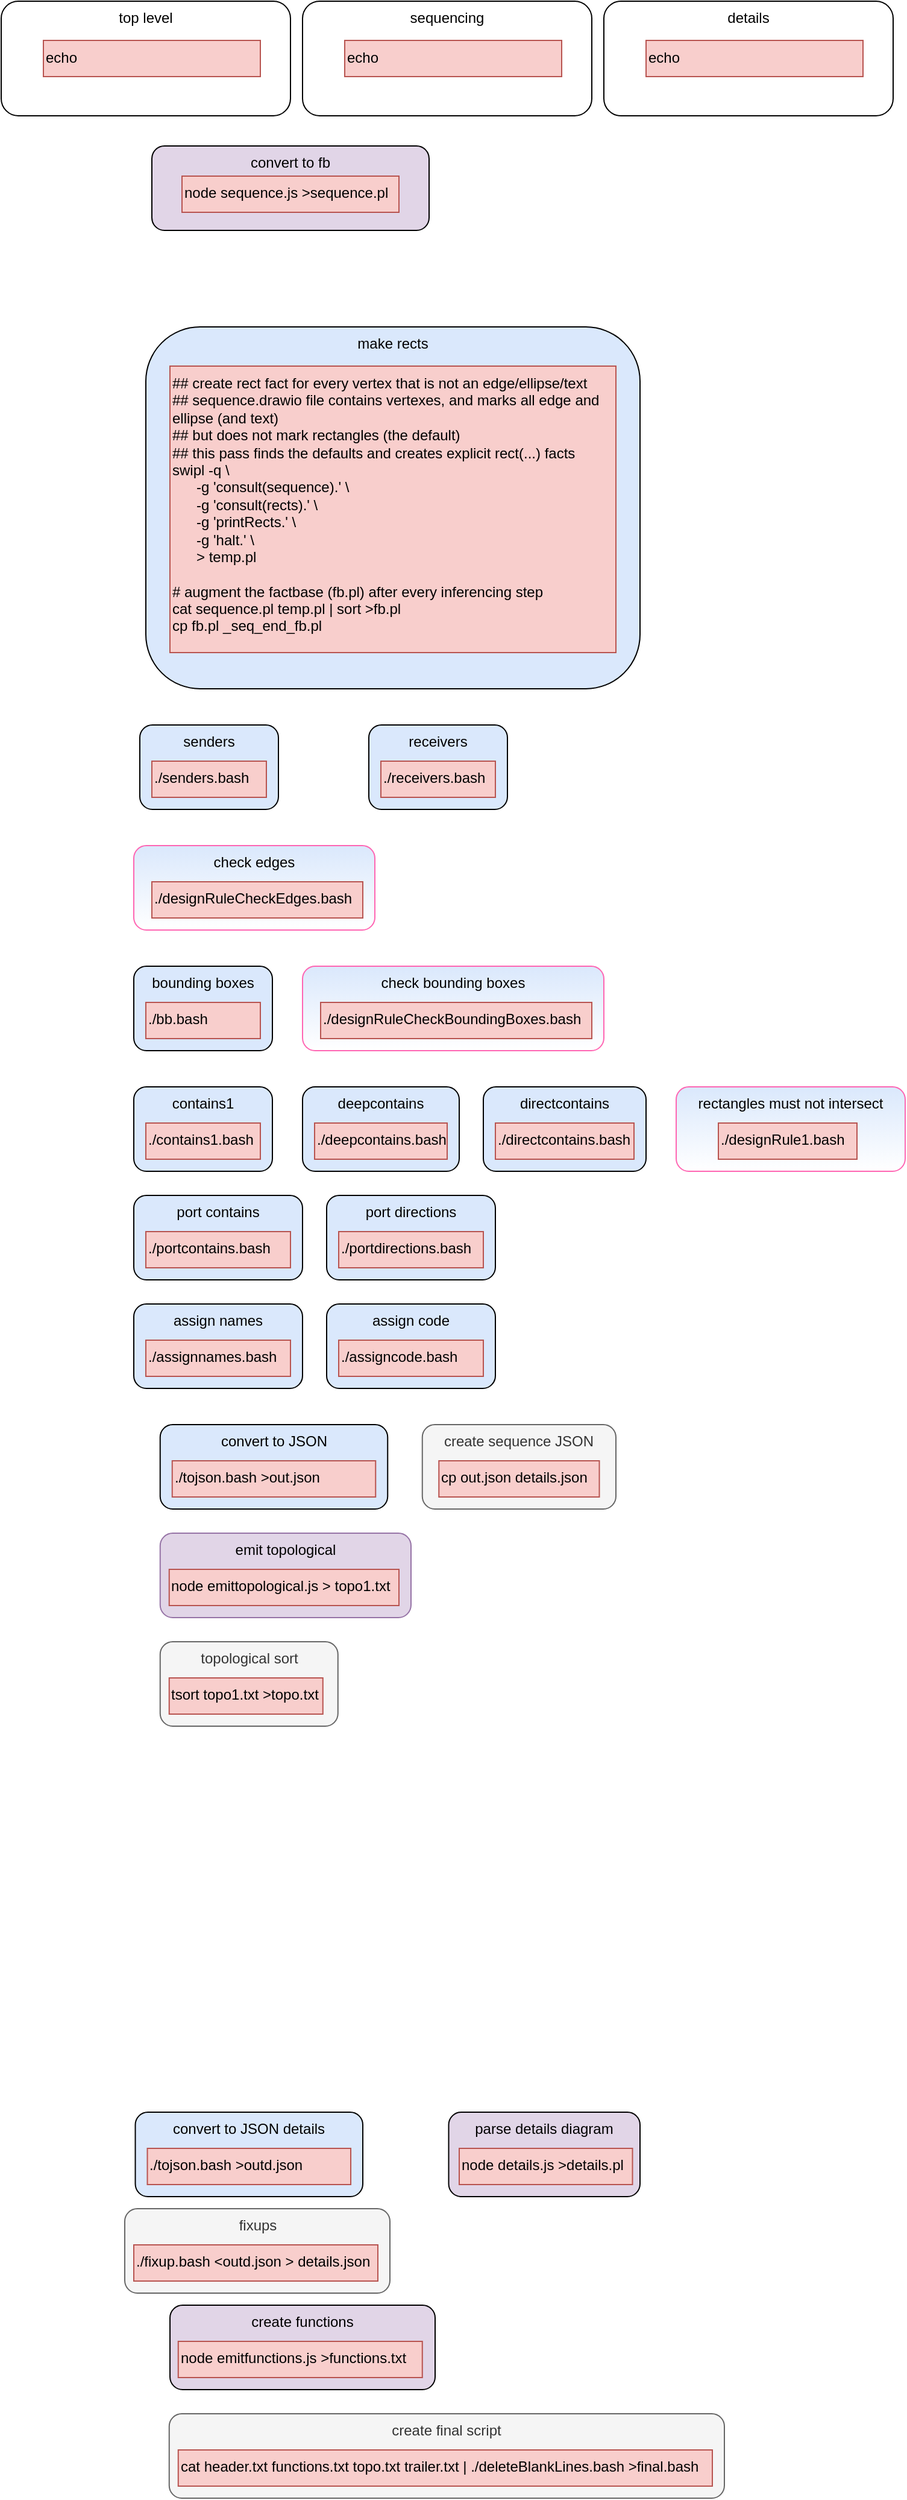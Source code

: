 <mxfile version="14.6.13" type="device"><diagram id="4-544yzEc4u4IAjOFwbp" name="Details"><mxGraphModel dx="771" dy="642" grid="1" gridSize="10" guides="1" tooltips="1" connect="1" arrows="1" fold="1" page="1" pageScale="1" pageWidth="1100" pageHeight="850" math="0" shadow="0"><root><mxCell id="0"/><mxCell id="1" parent="0"/><mxCell id="_wFc3T_6mIXk_bJiMWSq-108" value="convert to fb" style="rounded=1;whiteSpace=wrap;html=1;fillColor=#e1d5e7;verticalAlign=top;" parent="1" vertex="1"><mxGeometry x="195" y="130" width="230" height="70" as="geometry"/></mxCell><mxCell id="wUit2jLumQ3GsS1o_KCx-2" value="&lt;div&gt;&lt;div&gt;&lt;div&gt;node sequence.js &amp;gt;sequence.pl&lt;/div&gt;&lt;/div&gt;&lt;/div&gt;&lt;div&gt;&lt;br&gt;&lt;/div&gt;" style="rounded=0;whiteSpace=wrap;html=1;align=left;fillColor=#f8cecc;strokeColor=#b85450;verticalAlign=top;" parent="1" vertex="1"><mxGeometry x="220" y="155" width="180" height="30" as="geometry"/></mxCell><mxCell id="_wFc3T_6mIXk_bJiMWSq-2" value="top level" style="rounded=1;whiteSpace=wrap;html=1;verticalAlign=top;" parent="1" vertex="1"><mxGeometry x="70" y="10" width="240" height="95" as="geometry"/></mxCell><mxCell id="_wFc3T_6mIXk_bJiMWSq-109" value="make rects" style="rounded=1;whiteSpace=wrap;html=1;fillColor=#dae8fc;verticalAlign=top;" parent="1" vertex="1"><mxGeometry x="190" y="280" width="410" height="300" as="geometry"/></mxCell><mxCell id="_wFc3T_6mIXk_bJiMWSq-110" value="check edges" style="rounded=1;whiteSpace=wrap;html=1;verticalAlign=top;fillColor=#dae8fc;gradientColor=#ffffff;strokeColor=#FF66B3;" parent="1" vertex="1"><mxGeometry x="180" y="710" width="200" height="70" as="geometry"/></mxCell><mxCell id="_wFc3T_6mIXk_bJiMWSq-117" value="senders" style="rounded=1;whiteSpace=wrap;html=1;fillColor=#dae8fc;verticalAlign=top;" parent="1" vertex="1"><mxGeometry x="185" y="610" width="115" height="70" as="geometry"/></mxCell><mxCell id="_wFc3T_6mIXk_bJiMWSq-162" value="emit topological" style="rounded=1;whiteSpace=wrap;html=1;fillColor=#e1d5e7;verticalAlign=top;strokeColor=#9673a6;" parent="1" vertex="1"><mxGeometry x="201.88" y="1280" width="208.12" height="70" as="geometry"/></mxCell><mxCell id="_wFc3T_6mIXk_bJiMWSq-165" value="topological sort" style="rounded=1;whiteSpace=wrap;html=1;fillColor=#f5f5f5;verticalAlign=top;strokeColor=#666666;fontColor=#333333;" parent="1" vertex="1"><mxGeometry x="201.88" y="1370" width="147.5" height="70" as="geometry"/></mxCell><mxCell id="_wFc3T_6mIXk_bJiMWSq-166" value="&lt;div&gt;&lt;div&gt;&lt;div&gt;## create rect fact for every vertex that is not an edge/ellipse/text&lt;/div&gt;&lt;div&gt;## sequence.drawio file contains vertexes, and marks all edge and ellipse (and text)&lt;/div&gt;&lt;div&gt;## but does not mark rectangles (the default)&lt;/div&gt;&lt;div&gt;## this pass finds the defaults and creates explicit rect(...) facts&lt;/div&gt;&lt;div&gt;swipl -q \&lt;/div&gt;&lt;div&gt;&amp;nbsp; &amp;nbsp; &amp;nbsp; -g 'consult(sequence).' \&lt;/div&gt;&lt;div&gt;&amp;nbsp; &amp;nbsp; &amp;nbsp; -g 'consult(rects).' \&lt;/div&gt;&lt;div&gt;&amp;nbsp; &amp;nbsp; &amp;nbsp; -g 'printRects.' \&lt;/div&gt;&lt;div&gt;&amp;nbsp; &amp;nbsp; &amp;nbsp; -g 'halt.' \&lt;/div&gt;&lt;div&gt;&amp;nbsp; &amp;nbsp; &amp;nbsp; &amp;gt; temp.pl&lt;/div&gt;&lt;div&gt;&lt;br&gt;&lt;/div&gt;&lt;div&gt;# augment the factbase (fb.pl) after every inferencing step&lt;/div&gt;&lt;div&gt;cat sequence.pl temp.pl | sort &amp;gt;fb.pl&lt;/div&gt;&lt;div&gt;cp fb.pl _seq_end_fb.pl&lt;/div&gt;&lt;/div&gt;&lt;/div&gt;" style="rounded=0;whiteSpace=wrap;html=1;align=left;fillColor=#f8cecc;strokeColor=#b85450;verticalAlign=top;" parent="1" vertex="1"><mxGeometry x="210" y="312.5" width="370" height="237.5" as="geometry"/></mxCell><mxCell id="_wFc3T_6mIXk_bJiMWSq-170" value="&lt;div&gt;&lt;div&gt;&lt;div&gt;./senders.bash&lt;/div&gt;&lt;/div&gt;&lt;/div&gt;" style="rounded=0;whiteSpace=wrap;html=1;align=left;fillColor=#f8cecc;strokeColor=#b85450;verticalAlign=top;" parent="1" vertex="1"><mxGeometry x="195" y="640" width="95" height="30" as="geometry"/></mxCell><mxCell id="_wFc3T_6mIXk_bJiMWSq-175" value="receivers" style="rounded=1;whiteSpace=wrap;html=1;fillColor=#dae8fc;verticalAlign=top;" parent="1" vertex="1"><mxGeometry x="375" y="610" width="115" height="70" as="geometry"/></mxCell><mxCell id="_wFc3T_6mIXk_bJiMWSq-176" value="&lt;div&gt;&lt;div&gt;&lt;div&gt;./receivers.bash&lt;/div&gt;&lt;/div&gt;&lt;/div&gt;" style="rounded=0;whiteSpace=wrap;html=1;align=left;fillColor=#f8cecc;strokeColor=#b85450;verticalAlign=top;" parent="1" vertex="1"><mxGeometry x="385" y="640" width="95" height="30" as="geometry"/></mxCell><mxCell id="_wFc3T_6mIXk_bJiMWSq-177" value="&lt;div&gt;&lt;div&gt;&lt;div&gt;./designRuleCheckEdges.bash&lt;/div&gt;&lt;/div&gt;&lt;/div&gt;" style="rounded=0;whiteSpace=wrap;html=1;align=left;fillColor=#f8cecc;strokeColor=#b85450;verticalAlign=top;" parent="1" vertex="1"><mxGeometry x="195" y="740" width="175" height="30" as="geometry"/></mxCell><mxCell id="_wFc3T_6mIXk_bJiMWSq-178" value="bounding boxes" style="rounded=1;whiteSpace=wrap;html=1;fillColor=#dae8fc;verticalAlign=top;" parent="1" vertex="1"><mxGeometry x="180" y="810" width="115" height="70" as="geometry"/></mxCell><mxCell id="_wFc3T_6mIXk_bJiMWSq-179" value="&lt;div&gt;&lt;div&gt;&lt;div&gt;./bb.bash&lt;/div&gt;&lt;/div&gt;&lt;/div&gt;" style="rounded=0;whiteSpace=wrap;html=1;align=left;fillColor=#f8cecc;strokeColor=#b85450;verticalAlign=top;" parent="1" vertex="1"><mxGeometry x="190" y="840" width="95" height="30" as="geometry"/></mxCell><mxCell id="_wFc3T_6mIXk_bJiMWSq-180" value="check bounding boxes" style="rounded=1;whiteSpace=wrap;html=1;verticalAlign=top;fillColor=#dae8fc;gradientColor=#ffffff;strokeColor=#FF66B3;" parent="1" vertex="1"><mxGeometry x="320" y="810" width="250" height="70" as="geometry"/></mxCell><mxCell id="_wFc3T_6mIXk_bJiMWSq-181" value="&lt;div&gt;&lt;div&gt;&lt;div&gt;./designRuleCheckBoundingBoxes.bash&lt;/div&gt;&lt;/div&gt;&lt;/div&gt;" style="rounded=0;whiteSpace=wrap;html=1;align=left;fillColor=#f8cecc;strokeColor=#b85450;verticalAlign=top;" parent="1" vertex="1"><mxGeometry x="335" y="840" width="225" height="30" as="geometry"/></mxCell><mxCell id="_wFc3T_6mIXk_bJiMWSq-182" value="contains1" style="rounded=1;whiteSpace=wrap;html=1;fillColor=#dae8fc;verticalAlign=top;" parent="1" vertex="1"><mxGeometry x="180" y="910" width="115" height="70" as="geometry"/></mxCell><mxCell id="_wFc3T_6mIXk_bJiMWSq-183" value="&lt;div&gt;&lt;div&gt;&lt;div&gt;./contains1.bash&lt;/div&gt;&lt;/div&gt;&lt;/div&gt;" style="rounded=0;whiteSpace=wrap;html=1;align=left;fillColor=#f8cecc;strokeColor=#b85450;verticalAlign=top;" parent="1" vertex="1"><mxGeometry x="190" y="940" width="95" height="30" as="geometry"/></mxCell><mxCell id="_wFc3T_6mIXk_bJiMWSq-184" value="rectangles must not intersect" style="rounded=1;whiteSpace=wrap;html=1;verticalAlign=top;fillColor=#dae8fc;gradientColor=#ffffff;strokeColor=#FF66B3;" parent="1" vertex="1"><mxGeometry x="630" y="910" width="190" height="70" as="geometry"/></mxCell><mxCell id="_wFc3T_6mIXk_bJiMWSq-185" value="&lt;div&gt;&lt;div&gt;&lt;div&gt;./designRule1.bash&lt;/div&gt;&lt;/div&gt;&lt;/div&gt;" style="rounded=0;whiteSpace=wrap;html=1;align=left;fillColor=#f8cecc;strokeColor=#b85450;verticalAlign=top;" parent="1" vertex="1"><mxGeometry x="665" y="940" width="115" height="30" as="geometry"/></mxCell><mxCell id="_wFc3T_6mIXk_bJiMWSq-186" value="deepcontains" style="rounded=1;whiteSpace=wrap;html=1;fillColor=#dae8fc;verticalAlign=top;" parent="1" vertex="1"><mxGeometry x="320" y="910" width="130" height="70" as="geometry"/></mxCell><mxCell id="_wFc3T_6mIXk_bJiMWSq-187" value="&lt;div&gt;&lt;div&gt;&lt;div&gt;./deepcontains.bash&lt;/div&gt;&lt;/div&gt;&lt;/div&gt;" style="rounded=0;whiteSpace=wrap;html=1;align=left;fillColor=#f8cecc;strokeColor=#b85450;verticalAlign=top;" parent="1" vertex="1"><mxGeometry x="330" y="940" width="110" height="30" as="geometry"/></mxCell><mxCell id="_wFc3T_6mIXk_bJiMWSq-188" value="directcontains" style="rounded=1;whiteSpace=wrap;html=1;fillColor=#dae8fc;verticalAlign=top;" parent="1" vertex="1"><mxGeometry x="470" y="910" width="135" height="70" as="geometry"/></mxCell><mxCell id="_wFc3T_6mIXk_bJiMWSq-189" value="&lt;div&gt;&lt;div&gt;&lt;div&gt;./directcontains.bash&lt;/div&gt;&lt;/div&gt;&lt;/div&gt;" style="rounded=0;whiteSpace=wrap;html=1;align=left;fillColor=#f8cecc;strokeColor=#b85450;verticalAlign=top;" parent="1" vertex="1"><mxGeometry x="480" y="940" width="115" height="30" as="geometry"/></mxCell><mxCell id="_wFc3T_6mIXk_bJiMWSq-190" value="port contains" style="rounded=1;whiteSpace=wrap;html=1;fillColor=#dae8fc;verticalAlign=top;" parent="1" vertex="1"><mxGeometry x="180" y="1000" width="140" height="70" as="geometry"/></mxCell><mxCell id="_wFc3T_6mIXk_bJiMWSq-191" value="&lt;div&gt;&lt;div&gt;&lt;div&gt;./portcontains.bash&lt;/div&gt;&lt;/div&gt;&lt;/div&gt;" style="rounded=0;whiteSpace=wrap;html=1;align=left;fillColor=#f8cecc;strokeColor=#b85450;verticalAlign=top;" parent="1" vertex="1"><mxGeometry x="190" y="1030" width="120" height="30" as="geometry"/></mxCell><mxCell id="_wFc3T_6mIXk_bJiMWSq-192" value="port directions" style="rounded=1;whiteSpace=wrap;html=1;fillColor=#dae8fc;verticalAlign=top;" parent="1" vertex="1"><mxGeometry x="340" y="1000" width="140" height="70" as="geometry"/></mxCell><mxCell id="_wFc3T_6mIXk_bJiMWSq-193" value="&lt;div&gt;&lt;div&gt;&lt;div&gt;./portdirections.bash&lt;/div&gt;&lt;/div&gt;&lt;/div&gt;" style="rounded=0;whiteSpace=wrap;html=1;align=left;fillColor=#f8cecc;strokeColor=#b85450;verticalAlign=top;" parent="1" vertex="1"><mxGeometry x="350" y="1030" width="120" height="30" as="geometry"/></mxCell><mxCell id="_wFc3T_6mIXk_bJiMWSq-194" value="assign names" style="rounded=1;whiteSpace=wrap;html=1;fillColor=#dae8fc;verticalAlign=top;" parent="1" vertex="1"><mxGeometry x="180" y="1090" width="140" height="70" as="geometry"/></mxCell><mxCell id="_wFc3T_6mIXk_bJiMWSq-195" value="&lt;div&gt;&lt;div&gt;&lt;div&gt;./assignnames.bash&lt;/div&gt;&lt;/div&gt;&lt;/div&gt;" style="rounded=0;whiteSpace=wrap;html=1;align=left;fillColor=#f8cecc;strokeColor=#b85450;verticalAlign=top;" parent="1" vertex="1"><mxGeometry x="190" y="1120" width="120" height="30" as="geometry"/></mxCell><mxCell id="_wFc3T_6mIXk_bJiMWSq-196" value="assign code" style="rounded=1;whiteSpace=wrap;html=1;fillColor=#dae8fc;verticalAlign=top;" parent="1" vertex="1"><mxGeometry x="340" y="1090" width="140" height="70" as="geometry"/></mxCell><mxCell id="_wFc3T_6mIXk_bJiMWSq-197" value="&lt;div&gt;&lt;div&gt;&lt;div&gt;./assigncode.bash&lt;/div&gt;&lt;/div&gt;&lt;/div&gt;" style="rounded=0;whiteSpace=wrap;html=1;align=left;fillColor=#f8cecc;strokeColor=#b85450;verticalAlign=top;" parent="1" vertex="1"><mxGeometry x="350" y="1120" width="120" height="30" as="geometry"/></mxCell><mxCell id="_wFc3T_6mIXk_bJiMWSq-198" value="&lt;div&gt;&lt;div&gt;&lt;div&gt;node emittopological.js &amp;gt; topo1.txt&lt;/div&gt;&lt;/div&gt;&lt;/div&gt;" style="rounded=0;whiteSpace=wrap;html=1;align=left;fillColor=#f8cecc;strokeColor=#b85450;verticalAlign=top;" parent="1" vertex="1"><mxGeometry x="209.38" y="1310" width="190.62" height="30" as="geometry"/></mxCell><mxCell id="_wFc3T_6mIXk_bJiMWSq-199" value="&lt;div&gt;&lt;div&gt;&lt;div&gt;tsort topo1.txt &amp;gt;topo.txt&lt;/div&gt;&lt;/div&gt;&lt;/div&gt;" style="rounded=0;whiteSpace=wrap;html=1;align=left;fillColor=#f8cecc;strokeColor=#b85450;verticalAlign=top;" parent="1" vertex="1"><mxGeometry x="209.38" y="1400" width="127.5" height="30" as="geometry"/></mxCell><mxCell id="sSM_JX0mulCN_Ow4Au_2-1" value="&lt;div&gt;&lt;div&gt;&lt;div&gt;echo&lt;/div&gt;&lt;/div&gt;&lt;/div&gt;" style="rounded=0;whiteSpace=wrap;html=1;align=left;fillColor=#f8cecc;strokeColor=#b85450;verticalAlign=top;" parent="1" vertex="1"><mxGeometry x="105" y="42.5" width="180" height="30" as="geometry"/></mxCell><mxCell id="n9iC99ZBq_eI4BmVI4RE-1" value="convert to JSON" style="rounded=1;whiteSpace=wrap;html=1;fillColor=#dae8fc;verticalAlign=top;" vertex="1" parent="1"><mxGeometry x="201.88" y="1190" width="188.75" height="70" as="geometry"/></mxCell><mxCell id="n9iC99ZBq_eI4BmVI4RE-2" value="&lt;div&gt;&lt;div&gt;&lt;div&gt;./tojson.bash &amp;gt;out.json&lt;/div&gt;&lt;/div&gt;&lt;/div&gt;" style="rounded=0;whiteSpace=wrap;html=1;align=left;fillColor=#f8cecc;strokeColor=#b85450;verticalAlign=top;" vertex="1" parent="1"><mxGeometry x="211.88" y="1220" width="168.75" height="30" as="geometry"/></mxCell><mxCell id="n9iC99ZBq_eI4BmVI4RE-5" value="sequencing" style="rounded=1;whiteSpace=wrap;html=1;verticalAlign=top;" vertex="1" parent="1"><mxGeometry x="320" y="10" width="240" height="95" as="geometry"/></mxCell><mxCell id="n9iC99ZBq_eI4BmVI4RE-6" value="&lt;div&gt;&lt;div&gt;&lt;div&gt;echo&lt;/div&gt;&lt;/div&gt;&lt;/div&gt;" style="rounded=0;whiteSpace=wrap;html=1;align=left;fillColor=#f8cecc;strokeColor=#b85450;verticalAlign=top;" vertex="1" parent="1"><mxGeometry x="355" y="42.5" width="180" height="30" as="geometry"/></mxCell><mxCell id="n9iC99ZBq_eI4BmVI4RE-7" value="details" style="rounded=1;whiteSpace=wrap;html=1;verticalAlign=top;" vertex="1" parent="1"><mxGeometry x="570" y="10" width="240" height="95" as="geometry"/></mxCell><mxCell id="n9iC99ZBq_eI4BmVI4RE-8" value="&lt;div&gt;&lt;div&gt;&lt;div&gt;echo&lt;/div&gt;&lt;/div&gt;&lt;/div&gt;" style="rounded=0;whiteSpace=wrap;html=1;align=left;fillColor=#f8cecc;strokeColor=#b85450;verticalAlign=top;" vertex="1" parent="1"><mxGeometry x="605" y="42.5" width="180" height="30" as="geometry"/></mxCell><mxCell id="n9iC99ZBq_eI4BmVI4RE-9" value="fixups" style="rounded=1;whiteSpace=wrap;html=1;fillColor=#f5f5f5;verticalAlign=top;strokeColor=#666666;fontColor=#333333;" vertex="1" parent="1"><mxGeometry x="172.5" y="1840" width="220" height="70" as="geometry"/></mxCell><mxCell id="n9iC99ZBq_eI4BmVI4RE-10" value="./fixup.bash &amp;lt;outd.json &amp;gt; details.json" style="rounded=0;whiteSpace=wrap;html=1;align=left;fillColor=#f8cecc;strokeColor=#b85450;verticalAlign=top;" vertex="1" parent="1"><mxGeometry x="180" y="1870" width="202.5" height="30" as="geometry"/></mxCell><mxCell id="n9iC99ZBq_eI4BmVI4RE-11" value="create sequence JSON" style="rounded=1;whiteSpace=wrap;html=1;fillColor=#f5f5f5;verticalAlign=top;strokeColor=#666666;fontColor=#333333;" vertex="1" parent="1"><mxGeometry x="419.38" y="1190" width="160.62" height="70" as="geometry"/></mxCell><mxCell id="n9iC99ZBq_eI4BmVI4RE-12" value="cp out.json details.json" style="rounded=0;whiteSpace=wrap;html=1;align=left;fillColor=#f8cecc;strokeColor=#b85450;verticalAlign=top;" vertex="1" parent="1"><mxGeometry x="433.13" y="1220" width="133.12" height="30" as="geometry"/></mxCell><mxCell id="n9iC99ZBq_eI4BmVI4RE-13" value="convert to JSON details" style="rounded=1;whiteSpace=wrap;html=1;fillColor=#dae8fc;verticalAlign=top;" vertex="1" parent="1"><mxGeometry x="181.26" y="1760" width="188.75" height="70" as="geometry"/></mxCell><mxCell id="n9iC99ZBq_eI4BmVI4RE-14" value="&lt;div&gt;&lt;div&gt;&lt;div&gt;./tojson.bash &amp;gt;outd.json&lt;/div&gt;&lt;/div&gt;&lt;/div&gt;" style="rounded=0;whiteSpace=wrap;html=1;align=left;fillColor=#f8cecc;strokeColor=#b85450;verticalAlign=top;" vertex="1" parent="1"><mxGeometry x="191.26" y="1790" width="168.75" height="30" as="geometry"/></mxCell><mxCell id="n9iC99ZBq_eI4BmVI4RE-18" value="create functions" style="rounded=1;whiteSpace=wrap;html=1;fillColor=#e1d5e7;verticalAlign=top;" vertex="1" parent="1"><mxGeometry x="210.03" y="1920" width="219.97" height="70" as="geometry"/></mxCell><mxCell id="n9iC99ZBq_eI4BmVI4RE-21" value="create final script" style="rounded=1;whiteSpace=wrap;html=1;fillColor=#f5f5f5;verticalAlign=top;strokeColor=#666666;fontColor=#333333;" vertex="1" parent="1"><mxGeometry x="209.38" y="2010" width="460.62" height="70" as="geometry"/></mxCell><mxCell id="n9iC99ZBq_eI4BmVI4RE-22" value="node emitfunctions.js &amp;gt;functions.txt" style="rounded=0;whiteSpace=wrap;html=1;align=left;fillColor=#f8cecc;strokeColor=#b85450;verticalAlign=top;" vertex="1" parent="1"><mxGeometry x="216.88" y="1950" width="202.5" height="30" as="geometry"/></mxCell><mxCell id="n9iC99ZBq_eI4BmVI4RE-23" value="&lt;div&gt;cat header.txt functions.txt topo.txt trailer.txt | ./deleteBlankLines.bash &amp;gt;final.bash&lt;/div&gt;" style="rounded=0;whiteSpace=wrap;html=1;align=left;fillColor=#f8cecc;strokeColor=#b85450;verticalAlign=top;" vertex="1" parent="1"><mxGeometry x="216.88" y="2040" width="443.12" height="30" as="geometry"/></mxCell><mxCell id="n9iC99ZBq_eI4BmVI4RE-24" value="parse details diagram" style="rounded=1;whiteSpace=wrap;html=1;fillColor=#e1d5e7;verticalAlign=top;" vertex="1" parent="1"><mxGeometry x="441.25" y="1760" width="158.75" height="70" as="geometry"/></mxCell><mxCell id="n9iC99ZBq_eI4BmVI4RE-25" value="&lt;div&gt;&lt;div&gt;&lt;div&gt;node details.js &amp;gt;details.pl&lt;/div&gt;&lt;/div&gt;&lt;/div&gt;" style="rounded=0;whiteSpace=wrap;html=1;align=left;fillColor=#f8cecc;strokeColor=#b85450;verticalAlign=top;" vertex="1" parent="1"><mxGeometry x="450" y="1790" width="143.75" height="30" as="geometry"/></mxCell></root></mxGraphModel></diagram></mxfile>